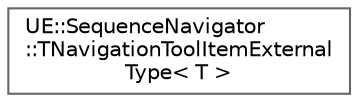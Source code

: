digraph "Graphical Class Hierarchy"
{
 // INTERACTIVE_SVG=YES
 // LATEX_PDF_SIZE
  bgcolor="transparent";
  edge [fontname=Helvetica,fontsize=10,labelfontname=Helvetica,labelfontsize=10];
  node [fontname=Helvetica,fontsize=10,shape=box,height=0.2,width=0.4];
  rankdir="LR";
  Node0 [id="Node000000",label="UE::SequenceNavigator\l::TNavigationToolItemExternal\lType\< T \>",height=0.2,width=0.4,color="grey40", fillcolor="white", style="filled",URL="$de/d4a/structUE_1_1SequenceNavigator_1_1TNavigationToolItemExternalType.html",tooltip=" "];
}

